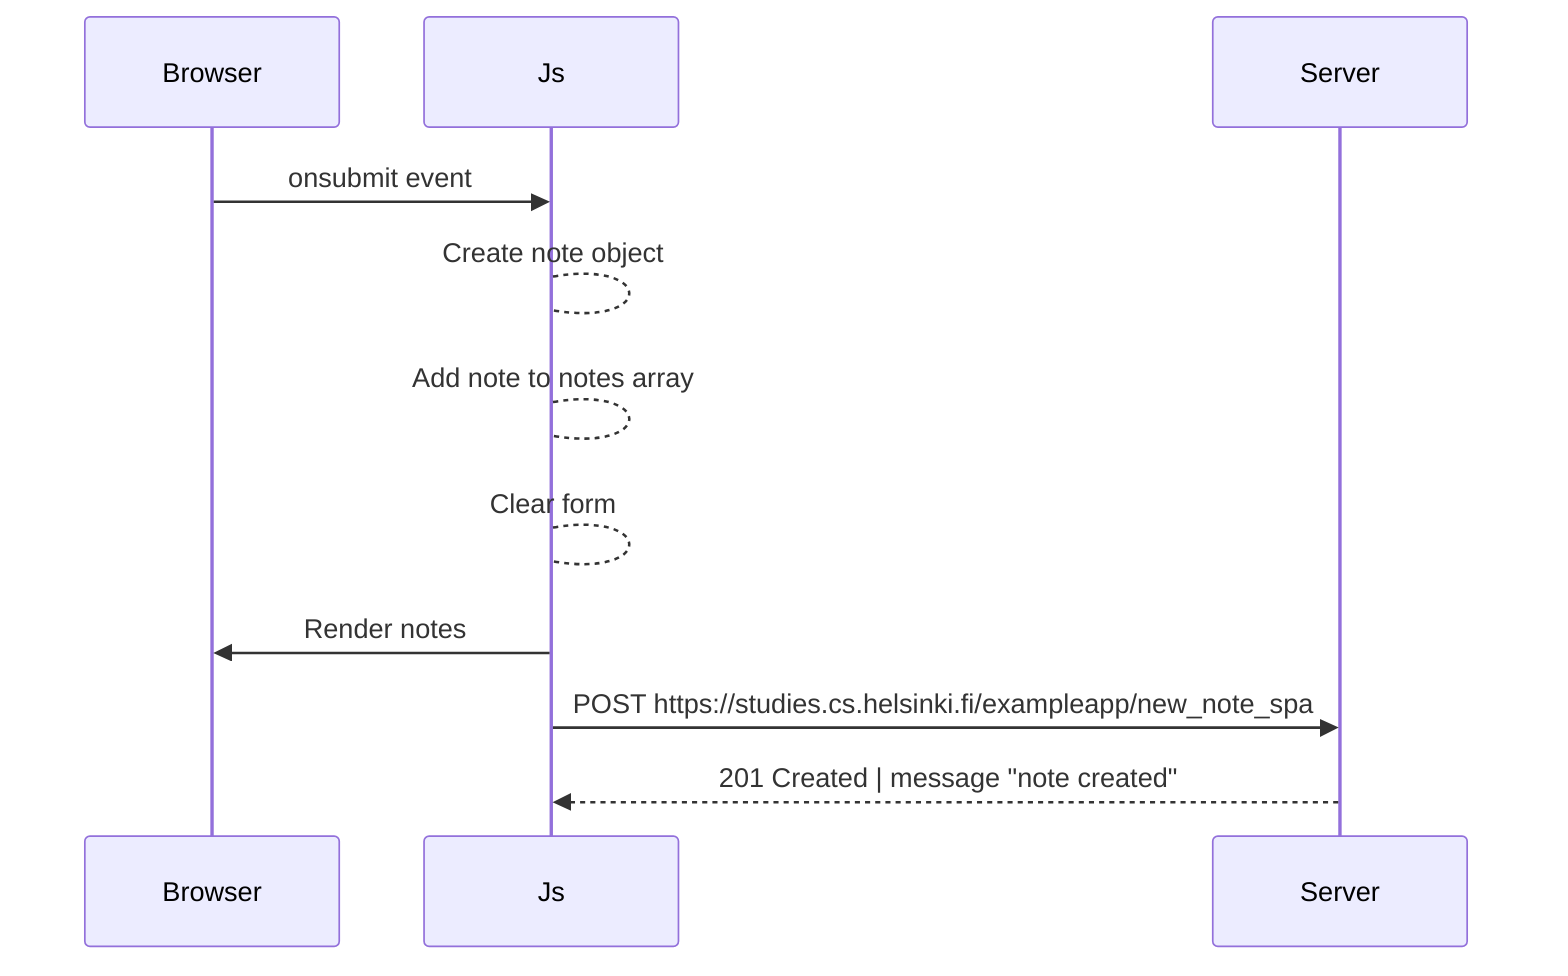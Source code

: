 sequenceDiagram
    participant Browser
    participant Js
    participant Server

    Browser->>Js: onsubmit event
    Js--> Js: Create note object
    Js-->Js: Add note to notes array
    Js-->Js: Clear form
    Js->> Browser: Render notes
    Js->> Server: POST https://studies.cs.helsinki.fi/exampleapp/new_note_spa
    Server-->>Js: 201 Created | message "note created"